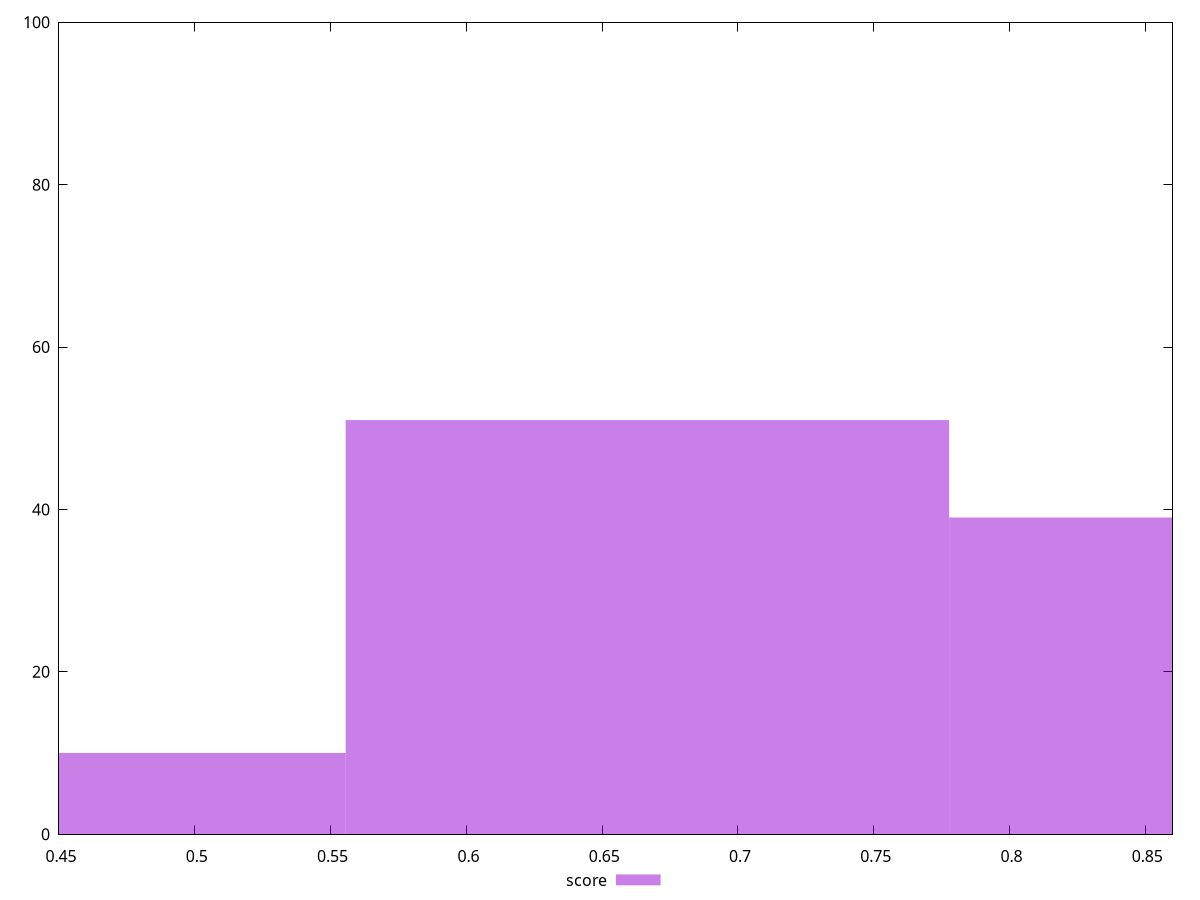 reset

$score <<EOF
0.6666557918545688 51
0.44443719456971253 10
0.8888743891394251 39
EOF

set key outside below
set boxwidth 0.22221859728485627
set xrange [0.45:0.86]
set yrange [0:100]
set trange [0:100]
set style fill transparent solid 0.5 noborder
set terminal svg size 640, 490 enhanced background rgb 'white'
set output "report_00015_2021-02-09T16-11-33.973Z/first-contentful-paint/samples/pages/score/histogram.svg"

plot $score title "score" with boxes

reset
